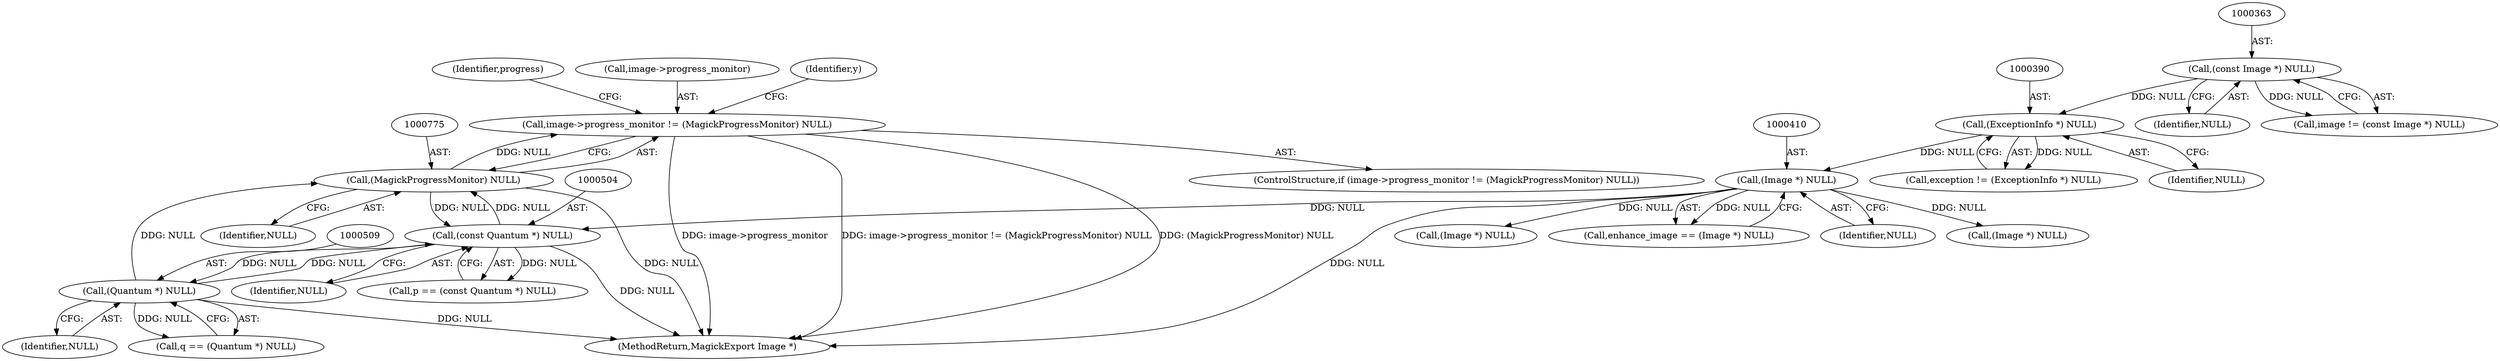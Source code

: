 digraph "0_ImageMagick_d4fc44b58a14f76b1ac997517d742ee12c9dc5d3@pointer" {
"1000770" [label="(Call,image->progress_monitor != (MagickProgressMonitor) NULL)"];
"1000774" [label="(Call,(MagickProgressMonitor) NULL)"];
"1000503" [label="(Call,(const Quantum *) NULL)"];
"1000409" [label="(Call,(Image *) NULL)"];
"1000389" [label="(Call,(ExceptionInfo *) NULL)"];
"1000362" [label="(Call,(const Image *) NULL)"];
"1000508" [label="(Call,(Quantum *) NULL)"];
"1000776" [label="(Identifier,NULL)"];
"1000391" [label="(Identifier,NULL)"];
"1000770" [label="(Call,image->progress_monitor != (MagickProgressMonitor) NULL)"];
"1000780" [label="(Identifier,progress)"];
"1000506" [label="(Call,q == (Quantum *) NULL)"];
"1000769" [label="(ControlStructure,if (image->progress_monitor != (MagickProgressMonitor) NULL))"];
"1000413" [label="(Call,(Image *) NULL)"];
"1000362" [label="(Call,(const Image *) NULL)"];
"1000407" [label="(Call,enhance_image == (Image *) NULL)"];
"1000387" [label="(Call,exception != (ExceptionInfo *) NULL)"];
"1000774" [label="(Call,(MagickProgressMonitor) NULL)"];
"1000411" [label="(Identifier,NULL)"];
"1000389" [label="(Call,(ExceptionInfo *) NULL)"];
"1000510" [label="(Identifier,NULL)"];
"1000505" [label="(Identifier,NULL)"];
"1000815" [label="(MethodReturn,MagickExport Image *)"];
"1000360" [label="(Call,image != (const Image *) NULL)"];
"1000501" [label="(Call,p == (const Quantum *) NULL)"];
"1000364" [label="(Identifier,NULL)"];
"1000771" [label="(Call,image->progress_monitor)"];
"1000508" [label="(Call,(Quantum *) NULL)"];
"1000429" [label="(Call,(Image *) NULL)"];
"1000460" [label="(Identifier,y)"];
"1000409" [label="(Call,(Image *) NULL)"];
"1000503" [label="(Call,(const Quantum *) NULL)"];
"1000770" -> "1000769"  [label="AST: "];
"1000770" -> "1000774"  [label="CFG: "];
"1000771" -> "1000770"  [label="AST: "];
"1000774" -> "1000770"  [label="AST: "];
"1000780" -> "1000770"  [label="CFG: "];
"1000460" -> "1000770"  [label="CFG: "];
"1000770" -> "1000815"  [label="DDG: image->progress_monitor != (MagickProgressMonitor) NULL"];
"1000770" -> "1000815"  [label="DDG: (MagickProgressMonitor) NULL"];
"1000770" -> "1000815"  [label="DDG: image->progress_monitor"];
"1000774" -> "1000770"  [label="DDG: NULL"];
"1000774" -> "1000776"  [label="CFG: "];
"1000775" -> "1000774"  [label="AST: "];
"1000776" -> "1000774"  [label="AST: "];
"1000774" -> "1000815"  [label="DDG: NULL"];
"1000774" -> "1000503"  [label="DDG: NULL"];
"1000503" -> "1000774"  [label="DDG: NULL"];
"1000508" -> "1000774"  [label="DDG: NULL"];
"1000503" -> "1000501"  [label="AST: "];
"1000503" -> "1000505"  [label="CFG: "];
"1000504" -> "1000503"  [label="AST: "];
"1000505" -> "1000503"  [label="AST: "];
"1000501" -> "1000503"  [label="CFG: "];
"1000503" -> "1000815"  [label="DDG: NULL"];
"1000503" -> "1000501"  [label="DDG: NULL"];
"1000409" -> "1000503"  [label="DDG: NULL"];
"1000508" -> "1000503"  [label="DDG: NULL"];
"1000503" -> "1000508"  [label="DDG: NULL"];
"1000409" -> "1000407"  [label="AST: "];
"1000409" -> "1000411"  [label="CFG: "];
"1000410" -> "1000409"  [label="AST: "];
"1000411" -> "1000409"  [label="AST: "];
"1000407" -> "1000409"  [label="CFG: "];
"1000409" -> "1000815"  [label="DDG: NULL"];
"1000409" -> "1000407"  [label="DDG: NULL"];
"1000389" -> "1000409"  [label="DDG: NULL"];
"1000409" -> "1000413"  [label="DDG: NULL"];
"1000409" -> "1000429"  [label="DDG: NULL"];
"1000389" -> "1000387"  [label="AST: "];
"1000389" -> "1000391"  [label="CFG: "];
"1000390" -> "1000389"  [label="AST: "];
"1000391" -> "1000389"  [label="AST: "];
"1000387" -> "1000389"  [label="CFG: "];
"1000389" -> "1000387"  [label="DDG: NULL"];
"1000362" -> "1000389"  [label="DDG: NULL"];
"1000362" -> "1000360"  [label="AST: "];
"1000362" -> "1000364"  [label="CFG: "];
"1000363" -> "1000362"  [label="AST: "];
"1000364" -> "1000362"  [label="AST: "];
"1000360" -> "1000362"  [label="CFG: "];
"1000362" -> "1000360"  [label="DDG: NULL"];
"1000508" -> "1000506"  [label="AST: "];
"1000508" -> "1000510"  [label="CFG: "];
"1000509" -> "1000508"  [label="AST: "];
"1000510" -> "1000508"  [label="AST: "];
"1000506" -> "1000508"  [label="CFG: "];
"1000508" -> "1000815"  [label="DDG: NULL"];
"1000508" -> "1000506"  [label="DDG: NULL"];
}
